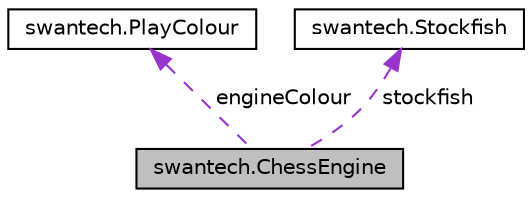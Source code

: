digraph "swantech.ChessEngine"
{
  edge [fontname="Helvetica",fontsize="10",labelfontname="Helvetica",labelfontsize="10"];
  node [fontname="Helvetica",fontsize="10",shape=record];
  Node1 [label="swantech.ChessEngine",height=0.2,width=0.4,color="black", fillcolor="grey75", style="filled", fontcolor="black"];
  Node2 -> Node1 [dir="back",color="darkorchid3",fontsize="10",style="dashed",label=" engineColour" ,fontname="Helvetica"];
  Node2 [label="swantech.PlayColour",height=0.2,width=0.4,color="black", fillcolor="white", style="filled",URL="$enumswantech_1_1_play_colour.html"];
  Node3 -> Node1 [dir="back",color="darkorchid3",fontsize="10",style="dashed",label=" stockfish" ,fontname="Helvetica"];
  Node3 [label="swantech.Stockfish",height=0.2,width=0.4,color="black", fillcolor="white", style="filled",URL="$classswantech_1_1_stockfish.html"];
}
